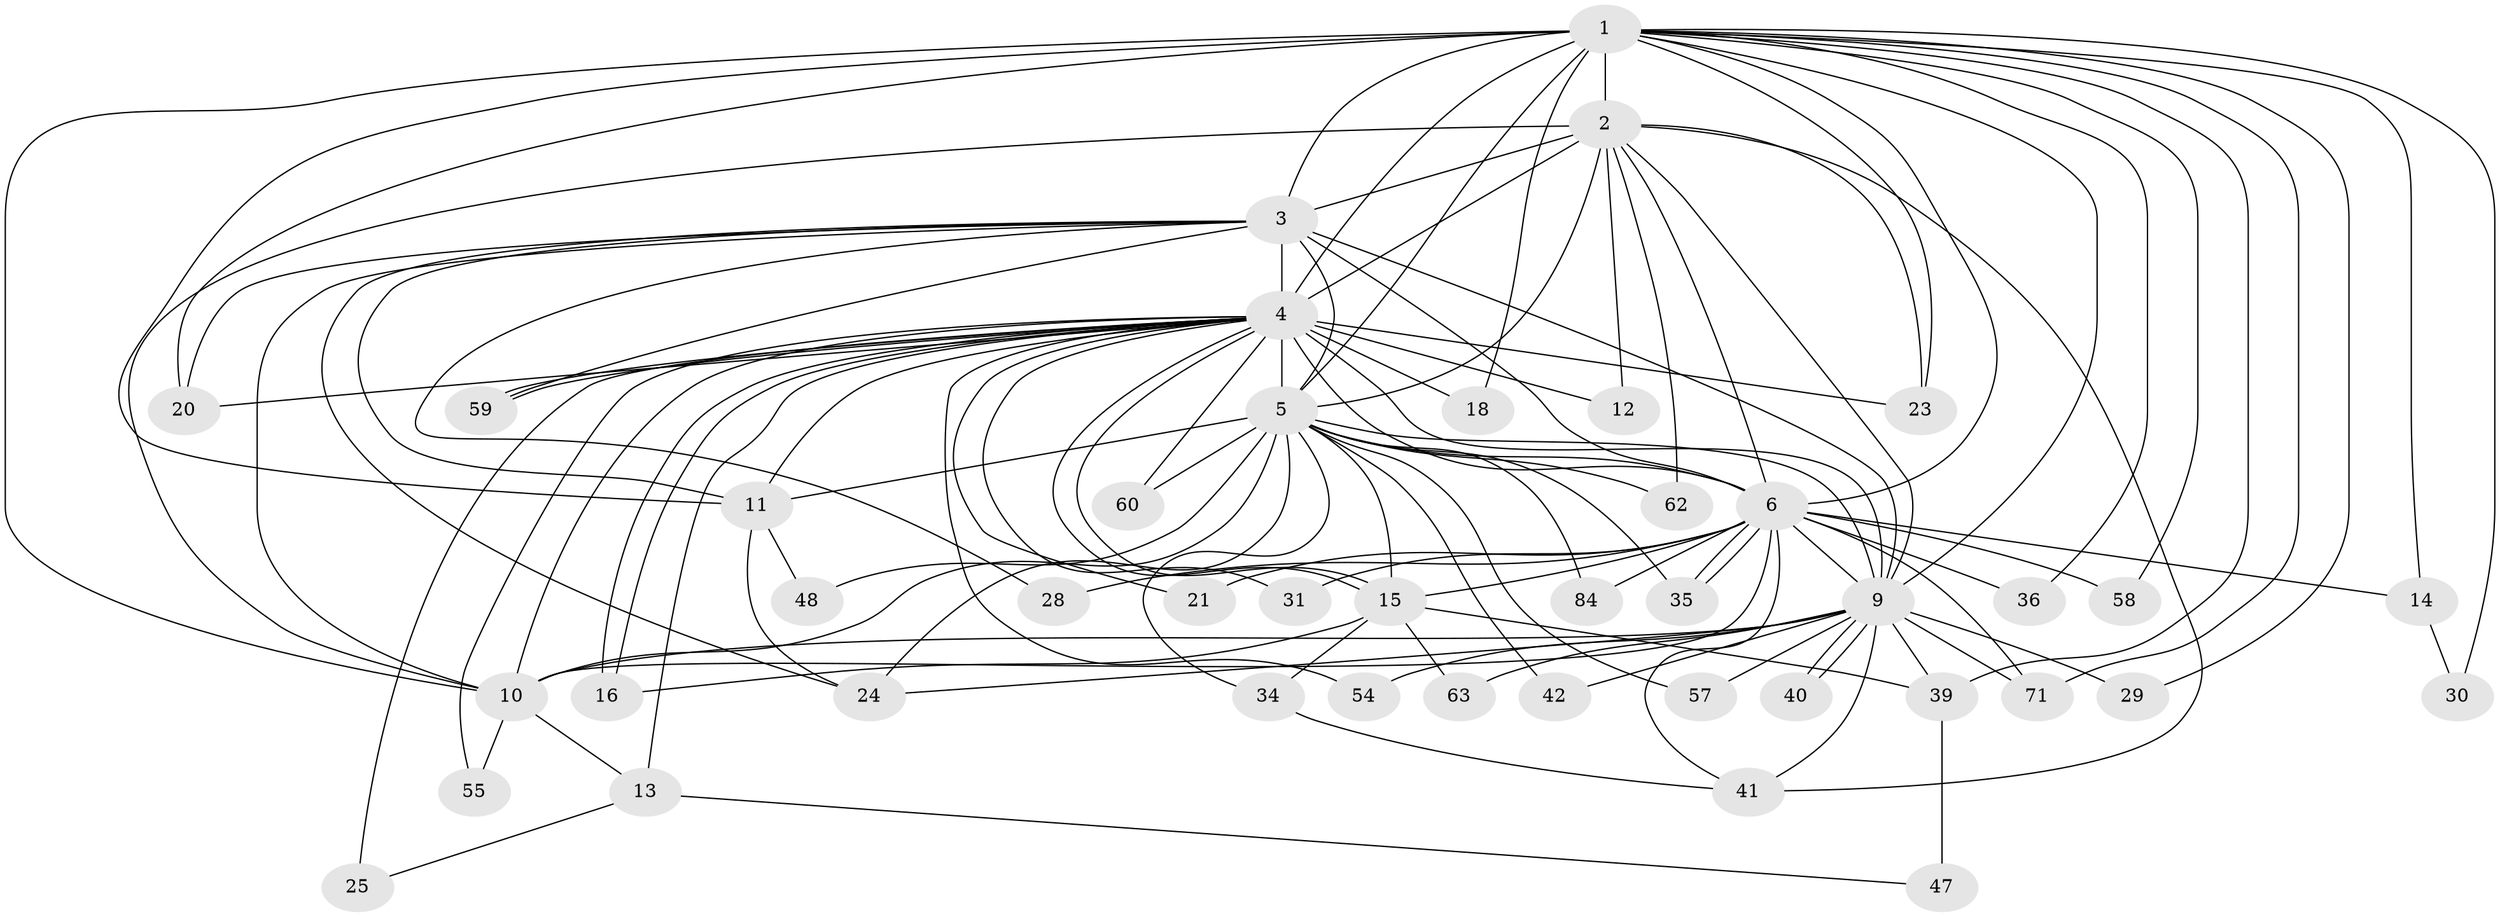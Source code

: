 // original degree distribution, {19: 0.011627906976744186, 16: 0.011627906976744186, 14: 0.023255813953488372, 32: 0.011627906976744186, 24: 0.023255813953488372, 17: 0.011627906976744186, 22: 0.011627906976744186, 12: 0.011627906976744186, 6: 0.011627906976744186, 2: 0.5581395348837209, 4: 0.08139534883720931, 3: 0.18604651162790697, 7: 0.011627906976744186, 5: 0.03488372093023256}
// Generated by graph-tools (version 1.1) at 2025/17/03/04/25 18:17:26]
// undirected, 43 vertices, 113 edges
graph export_dot {
graph [start="1"]
  node [color=gray90,style=filled];
  1 [super="+8"];
  2 [super="+53+56+52+33"];
  3 [super="+44"];
  4 [super="+7+22+67+61+76+49"];
  5 [super="+19+17"];
  6 [super="+27"];
  9;
  10;
  11;
  12;
  13;
  14;
  15 [super="+72+37+51+26"];
  16 [super="+46"];
  18;
  20;
  21;
  23;
  24 [super="+50+32"];
  25;
  28;
  29;
  30;
  31;
  34;
  35 [super="+38"];
  36 [super="+69"];
  39 [super="+43"];
  40;
  41 [super="+80"];
  42;
  47;
  48;
  54;
  55;
  57;
  58;
  59 [super="+66"];
  60 [super="+75"];
  62;
  63;
  71 [super="+78"];
  84;
  1 -- 2 [weight=3];
  1 -- 3 [weight=2];
  1 -- 4 [weight=4];
  1 -- 5 [weight=4];
  1 -- 6 [weight=2];
  1 -- 9 [weight=2];
  1 -- 10 [weight=2];
  1 -- 11;
  1 -- 14;
  1 -- 20;
  1 -- 23;
  1 -- 29;
  1 -- 30;
  1 -- 36 [weight=2];
  1 -- 39;
  1 -- 71;
  1 -- 18;
  1 -- 58;
  2 -- 3;
  2 -- 4 [weight=5];
  2 -- 5;
  2 -- 6;
  2 -- 9 [weight=2];
  2 -- 10 [weight=2];
  2 -- 12;
  2 -- 62;
  2 -- 41;
  2 -- 23;
  3 -- 4 [weight=4];
  3 -- 5;
  3 -- 6 [weight=2];
  3 -- 9;
  3 -- 10;
  3 -- 11;
  3 -- 28;
  3 -- 59;
  3 -- 20;
  3 -- 24;
  4 -- 5 [weight=4];
  4 -- 6 [weight=4];
  4 -- 9 [weight=2];
  4 -- 10 [weight=2];
  4 -- 12;
  4 -- 13;
  4 -- 15 [weight=2];
  4 -- 15;
  4 -- 16 [weight=2];
  4 -- 16;
  4 -- 18;
  4 -- 20;
  4 -- 21;
  4 -- 25;
  4 -- 59;
  4 -- 59;
  4 -- 11;
  4 -- 54;
  4 -- 23;
  4 -- 60;
  4 -- 31;
  4 -- 55;
  5 -- 6;
  5 -- 9 [weight=2];
  5 -- 10;
  5 -- 24;
  5 -- 34;
  5 -- 42;
  5 -- 57;
  5 -- 60 [weight=2];
  5 -- 62;
  5 -- 84;
  5 -- 15 [weight=2];
  5 -- 11;
  5 -- 35;
  5 -- 48;
  6 -- 9;
  6 -- 10;
  6 -- 14;
  6 -- 21;
  6 -- 31;
  6 -- 35;
  6 -- 35;
  6 -- 36;
  6 -- 41;
  6 -- 58;
  6 -- 71;
  6 -- 84;
  6 -- 15;
  6 -- 28;
  9 -- 10;
  9 -- 29;
  9 -- 39;
  9 -- 40;
  9 -- 40;
  9 -- 41;
  9 -- 42;
  9 -- 54;
  9 -- 57;
  9 -- 63;
  9 -- 71;
  9 -- 24;
  10 -- 13;
  10 -- 55;
  11 -- 24;
  11 -- 48;
  13 -- 25;
  13 -- 47;
  14 -- 30;
  15 -- 34;
  15 -- 63;
  15 -- 16 [weight=2];
  15 -- 39;
  34 -- 41;
  39 -- 47 [weight=2];
}
